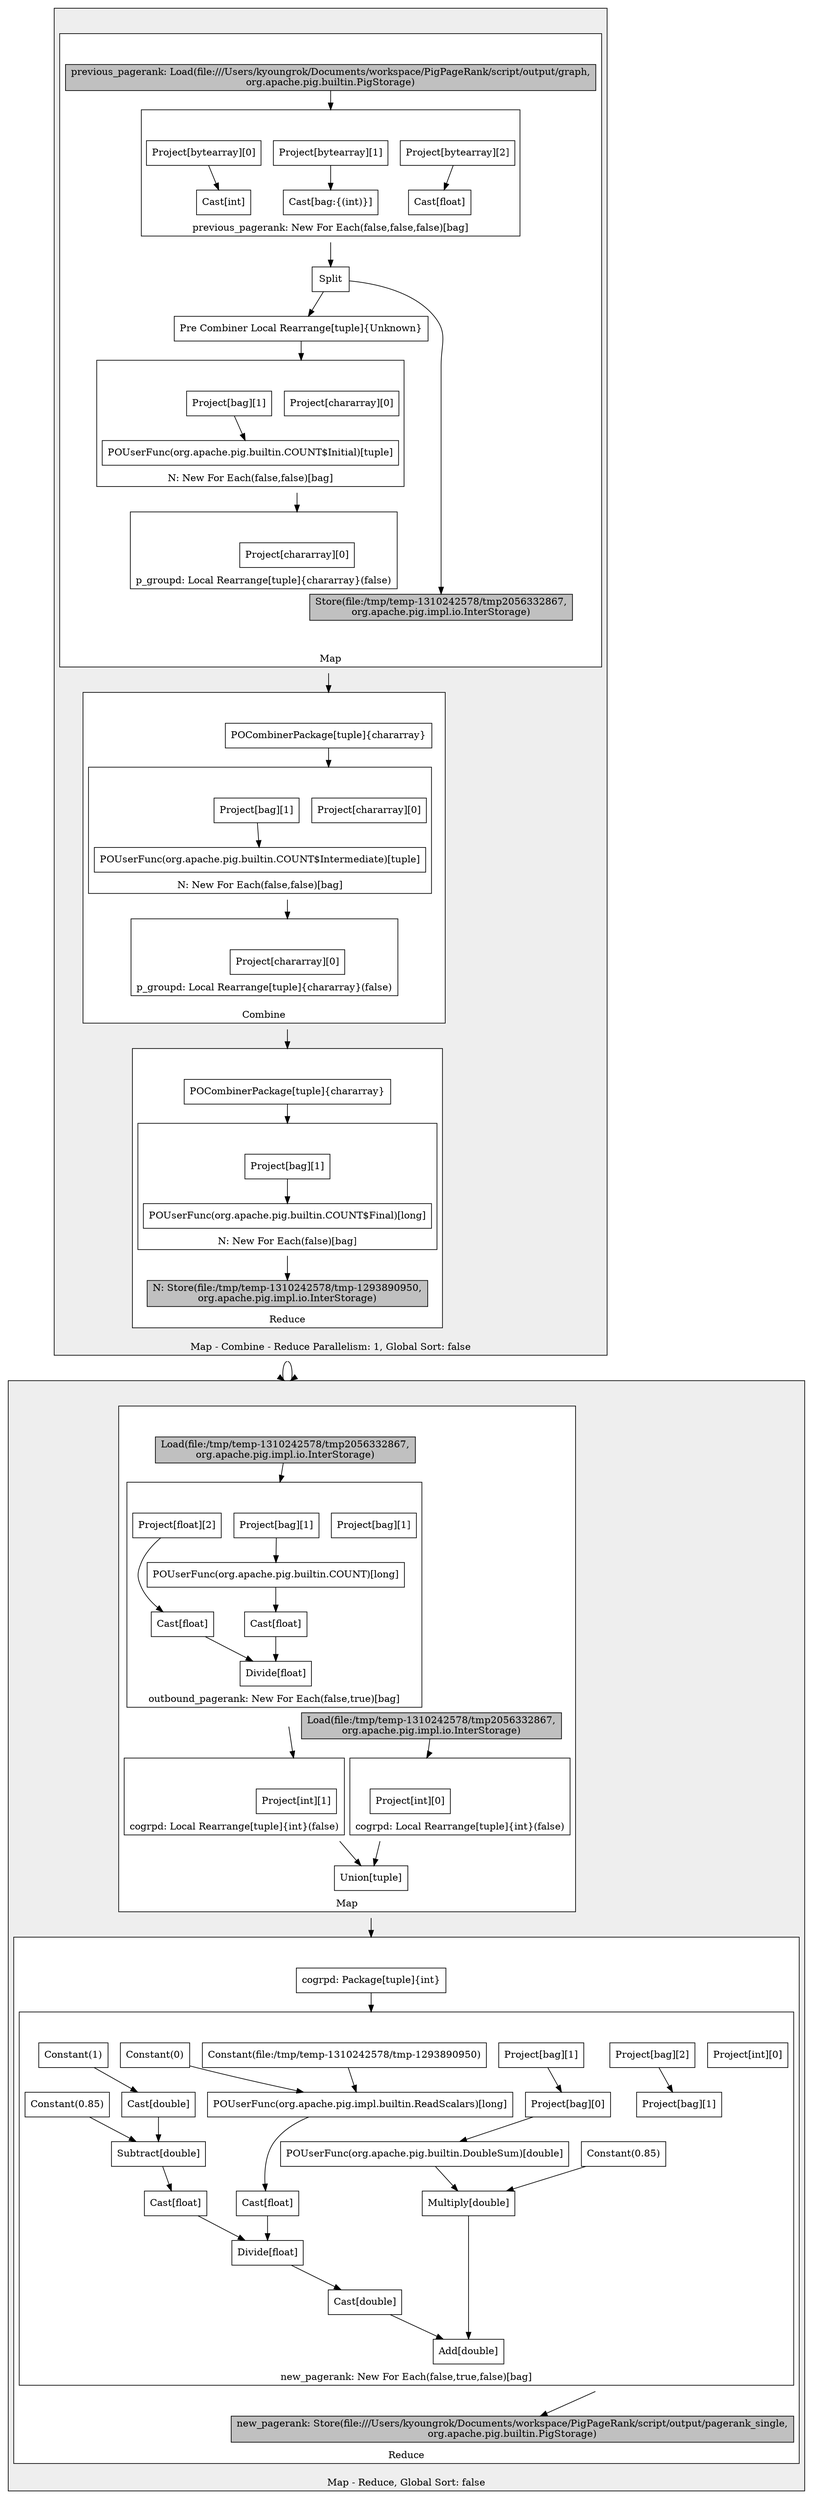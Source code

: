 #--------------------------------------------------
# Map Reduce Plan                                  
#--------------------------------------------------
digraph plan {
compound=true;
node [shape=rect];
s487399204_in [label="", style=invis, height=0, width=0];
s487399204_out [label="", style=invis, height=0, width=0];
subgraph cluster_487399204 {
label="Map - Combine - Reduce Parallelism: 1, Global Sort: false"; style="filled"; fillcolor="#EEEEEE"labelloc=b;
s0_in [label="", style=invis, height=0, width=0];
s0_out [label="", style=invis, height=0, width=0];
subgraph cluster_0 {
label="Map"; style="filled"; fillcolor="white"labelloc=b;
487399113 [label="Split"];
487399118 [label="Pre Combiner Local Rearrange[tuple]{Unknown}"];
s487399120_in [label="", style=invis, height=0, width=0];
s487399120_out [label="", style=invis, height=0, width=0];
subgraph cluster_487399120 {
label="p_groupd: Local Rearrange[tuple]{chararray}(false)"labelloc=b;
487399119 [label="Project[chararray][0]"];
s487399120_in -> 487399119 [style=invis];
};
487399119 -> s487399120_out [style=invis];
s487399173_in [label="", style=invis, height=0, width=0];
s487399173_out [label="", style=invis, height=0, width=0];
subgraph cluster_487399173 {
label="N: New For Each(false,false)[bag]"labelloc=b;
487399151 [label="Project[chararray][0]"];
s487399173_in -> 487399151 [style=invis];
487399150 [label="POUserFunc(org.apache.pig.builtin.COUNT$Initial)[tuple]"];
487399149 [label="Project[bag][1]"];
487399149 -> 487399150
s487399173_in -> 487399149 [style=invis];
};
487399151 -> s487399173_out [style=invis];
487399150 -> s487399173_out [style=invis];
487399118 -> s487399173_in [lhead=cluster_487399173]
s487399173_out -> s487399120_in [lhead=cluster_487399120]
487399113 -> 487399118
487399182 [label="Store(file:/tmp/temp-1310242578/tmp2056332867,\norg.apache.pig.impl.io.InterStorage)", style="filled", fillcolor="gray"];
487399113 -> 487399182
s487399113_out [label="", style=invis, height=0, width=0];
s487399120_out -> s487399113_out [style=invis];
487399182 -> s487399113_out [style=invis];
1923940087 [label="previous_pagerank: Load(file:///Users/kyoungrok/Documents/workspace/PigPageRank/script/output/graph,\norg.apache.pig.builtin.PigStorage)", style="filled", fillcolor="gray"];
s487399368_in [label="", style=invis, height=0, width=0];
s487399368_out [label="", style=invis, height=0, width=0];
subgraph cluster_487399368 {
label="previous_pagerank: New For Each(false,false,false)[bag]"labelloc=b;
1923940088 [label="Project[bytearray][0]"];
1923940089 [label="Cast[int]"];
1923940088 -> 1923940089
s487399368_in -> 1923940088 [style=invis];
1923940091 [label="Project[bytearray][1]"];
1923940092 [label="Cast[bag:{(int)}]"];
1923940091 -> 1923940092
s487399368_in -> 1923940091 [style=invis];
1923940094 [label="Project[bytearray][2]"];
1923940095 [label="Cast[float]"];
1923940094 -> 1923940095
s487399368_in -> 1923940094 [style=invis];
};
1923940089 -> s487399368_out [style=invis];
1923940092 -> s487399368_out [style=invis];
1923940095 -> s487399368_out [style=invis];
1923940087 -> s487399368_in [lhead=cluster_487399368]
s487399368_out -> 487399113
s0_in -> 1923940087 [style=invis];
};
s487399113_out -> s0_out [style=invis];
s1_in [label="", style=invis, height=0, width=0];
s1_out [label="", style=invis, height=0, width=0];
subgraph cluster_1 {
label="Combine"; style="filled"; fillcolor="white"labelloc=b;
s487399148_in [label="", style=invis, height=0, width=0];
s487399148_out [label="", style=invis, height=0, width=0];
subgraph cluster_487399148 {
label="N: New For Each(false,false)[bag]"labelloc=b;
487399147 [label="Project[chararray][0]"];
s487399148_in -> 487399147 [style=invis];
487399146 [label="POUserFunc(org.apache.pig.builtin.COUNT$Intermediate)[tuple]"];
487399145 [label="Project[bag][1]"];
487399145 -> 487399146
s487399148_in -> 487399145 [style=invis];
};
487399147 -> s487399148_out [style=invis];
487399146 -> s487399148_out [style=invis];
s487399116_in [label="", style=invis, height=0, width=0];
s487399116_out [label="", style=invis, height=0, width=0];
subgraph cluster_487399116 {
label="p_groupd: Local Rearrange[tuple]{chararray}(false)"labelloc=b;
487399115 [label="Project[chararray][0]"];
s487399116_in -> 487399115 [style=invis];
};
487399115 -> s487399116_out [style=invis];
487399143 [label="POCombinerPackage[tuple]{chararray}"];
s487399148_out -> s487399116_in [lhead=cluster_487399116]
487399143 -> s487399148_in [lhead=cluster_487399148]
s1_in -> 487399143 [style=invis];
};
s487399116_out -> s1_out [style=invis];
s2_in [label="", style=invis, height=0, width=0];
s2_out [label="", style=invis, height=0, width=0];
subgraph cluster_2 {
label="Reduce"; style="filled"; fillcolor="white"labelloc=b;
487399272 [label="N: Store(file:/tmp/temp-1310242578/tmp-1293890950,\norg.apache.pig.impl.io.InterStorage)", style="filled", fillcolor="gray"];
487399114 [label="POCombinerPackage[tuple]{chararray}"];
s487399273_in [label="", style=invis, height=0, width=0];
s487399273_out [label="", style=invis, height=0, width=0];
subgraph cluster_487399273 {
label="N: New For Each(false)[bag]"labelloc=b;
487399144 [label="Project[bag][1]"];
487399275 [label="POUserFunc(org.apache.pig.builtin.COUNT$Final)[long]"];
487399144 -> 487399275
s487399273_in -> 487399144 [style=invis];
};
487399275 -> s487399273_out [style=invis];
487399114 -> s487399273_in [lhead=cluster_487399273]
s487399273_out -> 487399272
s2_in -> 487399114 [style=invis];
};
487399272 -> s2_out [style=invis];
s0_out -> s1_in [lhead=cluster_1]
s1_out -> s2_in [lhead=cluster_2]
s487399204_in -> s0_in [style=invis];
};
s2_out -> s487399204_out [style=invis];
s487399175_in [label="", style=invis, height=0, width=0];
s487399175_out [label="", style=invis, height=0, width=0];
subgraph cluster_487399175 {
label="Map - Reduce, Global Sort: false"; style="filled"; fillcolor="#EEEEEE"labelloc=b;
s3_in [label="", style=invis, height=0, width=0];
s3_out [label="", style=invis, height=0, width=0];
subgraph cluster_3 {
label="Map"; style="filled"; fillcolor="white"labelloc=b;
s487399305_in [label="", style=invis, height=0, width=0];
s487399305_out [label="", style=invis, height=0, width=0];
subgraph cluster_487399305 {
label="cogrpd: Local Rearrange[tuple]{int}(false)"labelloc=b;
487399304 [label="Project[int][0]"];
s487399305_in -> 487399304 [style=invis];
};
487399304 -> s487399305_out [style=invis];
s487399328_in [label="", style=invis, height=0, width=0];
s487399328_out [label="", style=invis, height=0, width=0];
subgraph cluster_487399328 {
label="cogrpd: Local Rearrange[tuple]{int}(false)"labelloc=b;
487399306 [label="Project[int][1]"];
s487399328_in -> 487399306 [style=invis];
};
487399306 -> s487399328_out [style=invis];
487399174 [label="Union[tuple]"];
487399179 [label="Load(file:/tmp/temp-1310242578/tmp2056332867,\norg.apache.pig.impl.io.InterStorage)", style="filled", fillcolor="gray"];
487399177 [label="Load(file:/tmp/temp-1310242578/tmp2056332867,\norg.apache.pig.impl.io.InterStorage)", style="filled", fillcolor="gray"];
s487399333_in [label="", style=invis, height=0, width=0];
s487399333_out [label="", style=invis, height=0, width=0];
subgraph cluster_487399333 {
label="outbound_pagerank: New For Each(false,true)[bag]"labelloc=b;
487399359 [label="Divide[float]"];
487399360 [label="Cast[float]"];
487399364 [label="Project[float][2]"];
487399363 [label="Cast[float]"];
487399362 [label="Project[bag][1]"];
487399361 [label="POUserFunc(org.apache.pig.builtin.COUNT)[long]"];
487399360 -> 487399359
487399364 -> 487399363
487399363 -> 487399359
487399362 -> 487399361
487399361 -> 487399360
s487399333_in -> 487399364 [style=invis];
s487399333_in -> 487399362 [style=invis];
487399335 [label="Project[bag][1]"];
s487399333_in -> 487399335 [style=invis];
};
487399359 -> s487399333_out [style=invis];
487399335 -> s487399333_out [style=invis];
s487399305_out -> 487399174
s487399328_out -> 487399174
487399179 -> s487399333_in [lhead=cluster_487399333]
487399177 -> s487399305_in [lhead=cluster_487399305]
s487399333_out -> s487399328_in [lhead=cluster_487399328]
s3_in -> 487399179 [style=invis];
s3_in -> 487399177 [style=invis];
};
487399174 -> s3_out [style=invis];
s4_in [label="", style=invis, height=0, width=0];
s4_out [label="", style=invis, height=0, width=0];
subgraph cluster_4 {
label="Reduce"; style="filled"; fillcolor="white"labelloc=b;
487399205 [label="new_pagerank: Store(file:///Users/kyoungrok/Documents/workspace/PigPageRank/script/output/pagerank_single,\norg.apache.pig.builtin.PigStorage)", style="filled", fillcolor="gray"];
s487399206_in [label="", style=invis, height=0, width=0];
s487399206_out [label="", style=invis, height=0, width=0];
subgraph cluster_487399206 {
label="new_pagerank: New For Each(false,true,false)[bag]"labelloc=b;
487399271 [label="Project[int][0]"];
s487399206_in -> 487399271 [style=invis];
487399269 [label="Project[bag][2]"];
487399268 [label="Project[bag][1]"];
487399269 -> 487399268
s487399206_in -> 487399269 [style=invis];
487399239 [label="Constant(file:/tmp/temp-1310242578/tmp-1293890950)"];
487399240 [label="Constant(0)"];
487399237 [label="Cast[float]"];
487399238 [label="POUserFunc(org.apache.pig.impl.builtin.ReadScalars)[long]"];
487399235 [label="Cast[double]"];
487399266 [label="Constant(1)"];
487399236 [label="Divide[float]"];
487399208 [label="Add[double]"];
487399209 [label="Multiply[double]"];
487399210 [label="POUserFunc(org.apache.pig.builtin.DoubleSum)[double]"];
487399211 [label="Project[bag][0]"];
487399212 [label="Project[bag][1]"];
487399243 [label="Constant(0.85)"];
487399213 [label="Constant(0.85)"];
487399244 [label="Cast[double]"];
487399241 [label="Cast[float]"];
487399242 [label="Subtract[double]"];
487399239 -> 487399238
487399240 -> 487399238
487399237 -> 487399236
487399238 -> 487399237
487399235 -> 487399208
487399266 -> 487399244
487399236 -> 487399235
487399209 -> 487399208
487399210 -> 487399209
487399211 -> 487399210
487399212 -> 487399211
487399243 -> 487399242
487399213 -> 487399209
487399244 -> 487399242
487399241 -> 487399236
487399242 -> 487399241
s487399206_in -> 487399239 [style=invis];
s487399206_in -> 487399240 [style=invis];
s487399206_in -> 487399266 [style=invis];
s487399206_in -> 487399212 [style=invis];
s487399206_in -> 487399243 [style=invis];
s487399206_in -> 487399213 [style=invis];
};
487399271 -> s487399206_out [style=invis];
487399268 -> s487399206_out [style=invis];
487399208 -> s487399206_out [style=invis];
487399329 [label="cogrpd: Package[tuple]{int}"];
s487399206_out -> 487399205
487399329 -> s487399206_in [lhead=cluster_487399206]
s4_in -> 487399329 [style=invis];
};
487399205 -> s4_out [style=invis];
s3_out -> s4_in [lhead=cluster_4]
s487399175_in -> s3_in [style=invis];
};
s4_out -> s487399175_out [style=invis];
s487399204_out -> s487399175_in [lhead=cluster_487399175]
s487399204_out -> s487399175_in [lhead=cluster_487399175]
}

